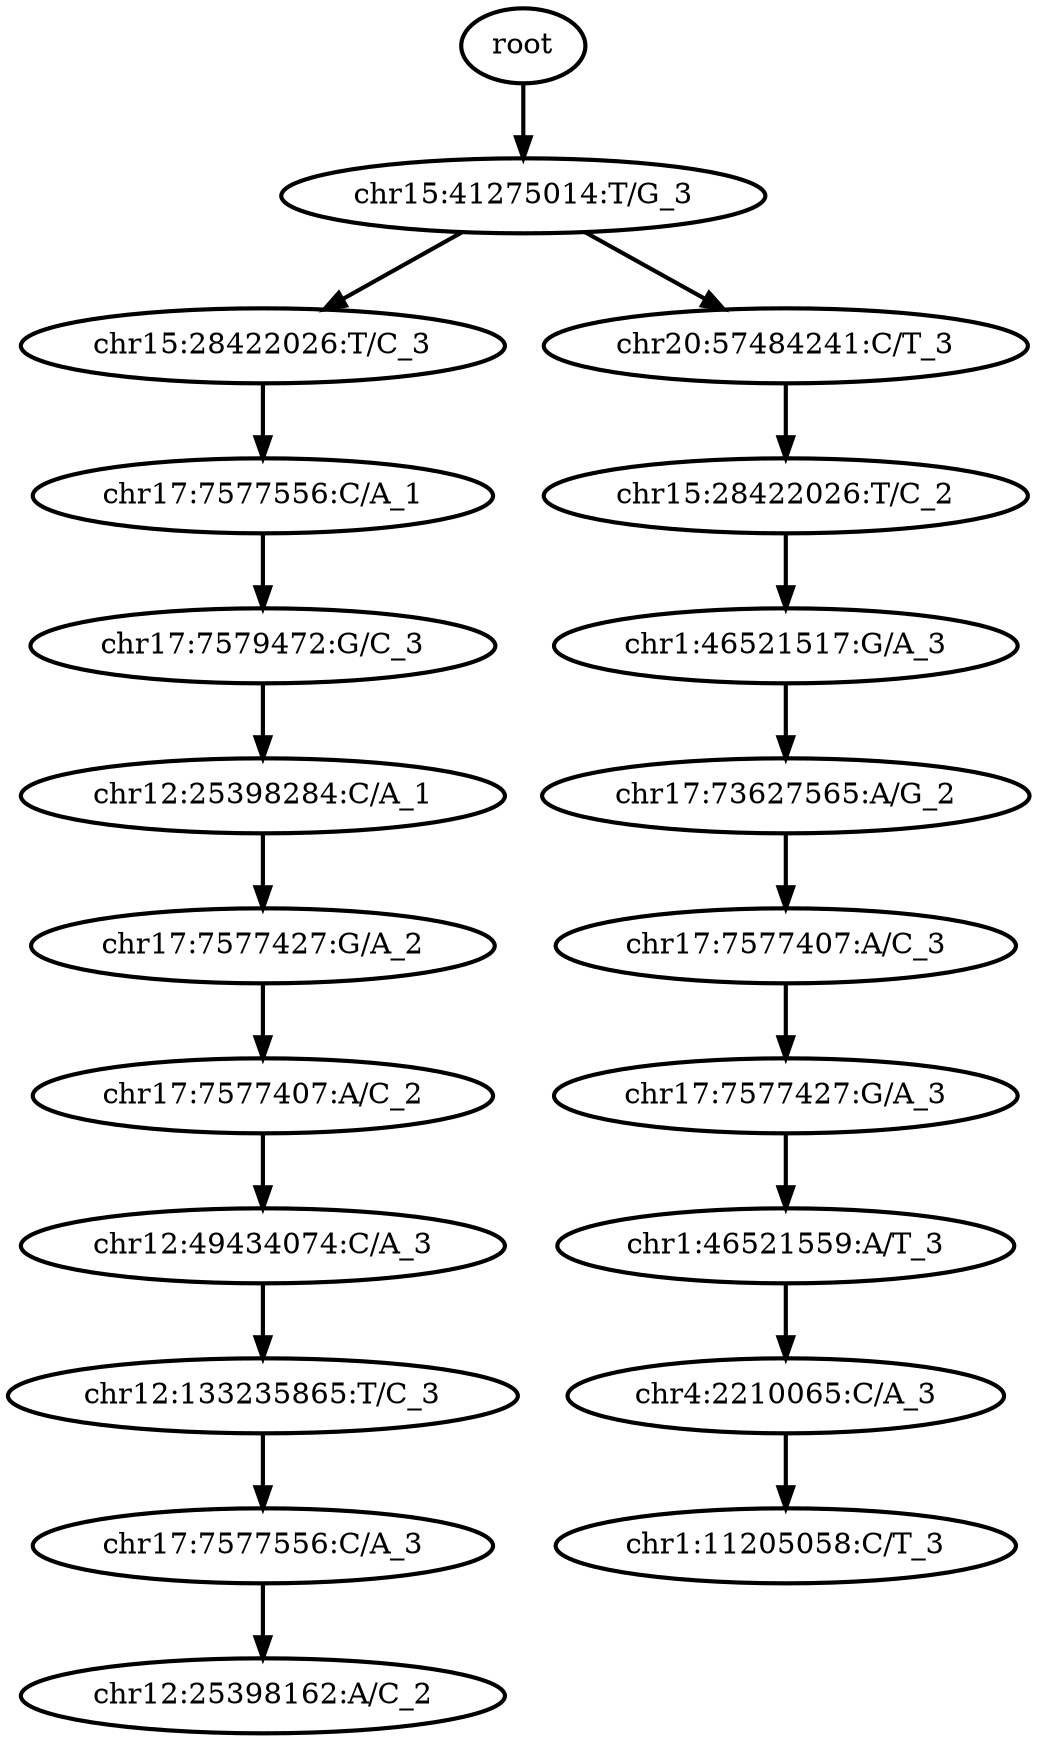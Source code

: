 digraph N {
	overlap="false"
	rankdir="TB"
	0 [label="root", style="bold"];
	1 [label="chr15:41275014:T/G_3", style="bold"];
	2 [label="chr15:28422026:T/C_3", style="bold"];
	3 [label="chr17:7577556:C/A_1", style="bold"];
	4 [label="chr17:7579472:G/C_3", style="bold"];
	5 [label="chr12:25398284:C/A_1", style="bold"];
	6 [label="chr17:7577427:G/A_2", style="bold"];
	7 [label="chr17:7577407:A/C_2", style="bold"];
	8 [label="chr12:49434074:C/A_3", style="bold"];
	9 [label="chr20:57484241:C/T_3", style="bold"];
	10 [label="chr15:28422026:T/C_2", style="bold"];
	11 [label="chr1:46521517:G/A_3", style="bold"];
	12 [label="chr17:73627565:A/G_2", style="bold"];
	13 [label="chr17:7577407:A/C_3", style="bold"];
	14 [label="chr17:7577427:G/A_3", style="bold"];
	15 [label="chr1:46521559:A/T_3", style="bold"];
	16 [label="chr4:2210065:C/A_3", style="bold"];
	17 [label="chr1:11205058:C/T_3", style="bold"];
	18 [label="chr12:133235865:T/C_3", style="bold"];
	19 [label="chr17:7577556:C/A_3", style="bold"];
	20 [label="chr12:25398162:A/C_2", style="bold"];
	0 -> 1 [style="bold"];
	1 -> 2 [style="bold"];
	1 -> 9 [style="bold"];
	2 -> 3 [style="bold"];
	3 -> 4 [style="bold"];
	4 -> 5 [style="bold"];
	5 -> 6 [style="bold"];
	6 -> 7 [style="bold"];
	7 -> 8 [style="bold"];
	8 -> 18 [style="bold"];
	9 -> 10 [style="bold"];
	10 -> 11 [style="bold"];
	11 -> 12 [style="bold"];
	12 -> 13 [style="bold"];
	13 -> 14 [style="bold"];
	14 -> 15 [style="bold"];
	15 -> 16 [style="bold"];
	16 -> 17 [style="bold"];
	18 -> 19 [style="bold"];
	19 -> 20 [style="bold"];
}